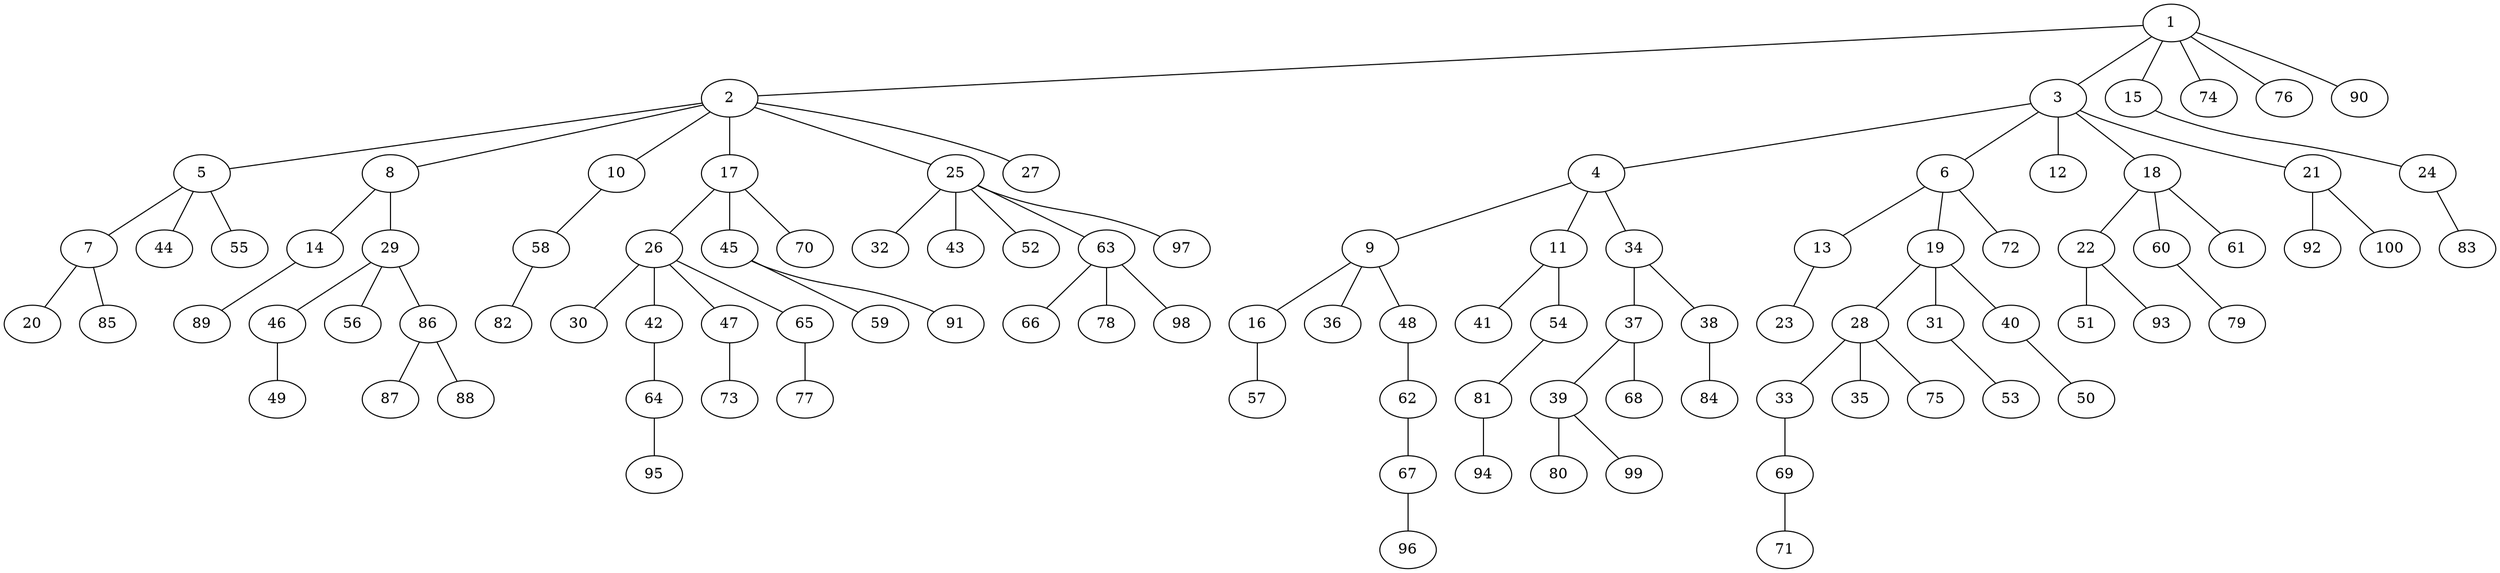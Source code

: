 graph graphname {1--2
1--3
1--15
1--74
1--76
1--90
2--5
2--8
2--10
2--17
2--25
2--27
3--4
3--6
3--12
3--18
3--21
4--9
4--11
4--34
5--7
5--44
5--55
6--13
6--19
6--72
7--20
7--85
8--14
8--29
9--16
9--36
9--48
10--58
11--41
11--54
13--23
14--89
15--24
16--57
17--26
17--45
17--70
18--22
18--60
18--61
19--28
19--31
19--40
21--92
21--100
22--51
22--93
24--83
25--32
25--43
25--52
25--63
25--97
26--30
26--42
26--47
26--65
28--33
28--35
28--75
29--46
29--56
29--86
31--53
33--69
34--37
34--38
37--39
37--68
38--84
39--80
39--99
40--50
42--64
45--59
45--91
46--49
47--73
48--62
54--81
58--82
60--79
62--67
63--66
63--78
63--98
64--95
65--77
67--96
69--71
81--94
86--87
86--88
}